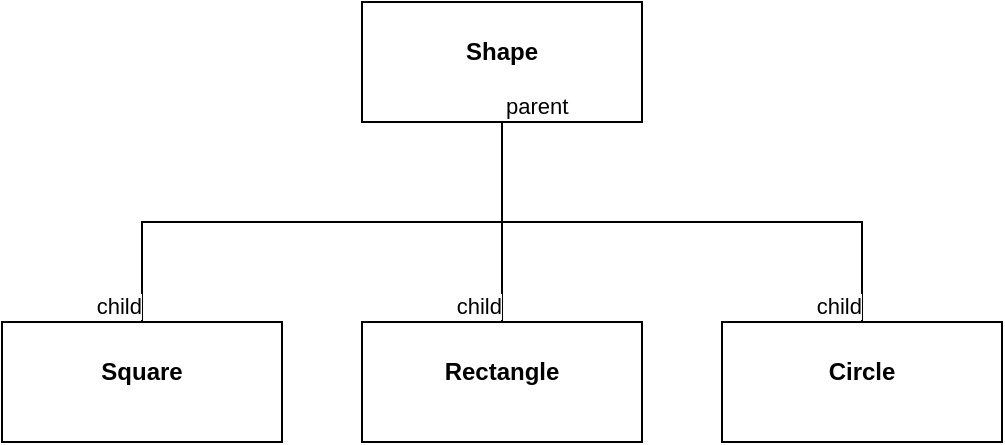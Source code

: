 <mxfile version="20.3.0" type="device" pages="4"><diagram id="OUHrMb78q6bO8UfHewUK" name="Association"><mxGraphModel dx="1038" dy="641" grid="1" gridSize="10" guides="1" tooltips="1" connect="1" arrows="1" fold="1" page="1" pageScale="1" pageWidth="850" pageHeight="1100" math="0" shadow="0"><root><mxCell id="0"/><mxCell id="1" parent="0"/><mxCell id="4asFZlk8-DmWAQ7vGBnf-1" value="&lt;p style=&quot;margin:0px;margin-top:4px;text-align:center;&quot;&gt;&lt;br&gt;&lt;b&gt;Shape&lt;/b&gt;&lt;/p&gt;" style="verticalAlign=top;align=left;overflow=fill;fontSize=12;fontFamily=Helvetica;html=1;" vertex="1" parent="1"><mxGeometry x="320" y="80" width="140" height="60" as="geometry"/></mxCell><mxCell id="4asFZlk8-DmWAQ7vGBnf-2" value="&lt;p style=&quot;margin:0px;margin-top:4px;text-align:center;&quot;&gt;&lt;br&gt;&lt;b&gt;Square&lt;/b&gt;&lt;/p&gt;" style="verticalAlign=top;align=left;overflow=fill;fontSize=12;fontFamily=Helvetica;html=1;" vertex="1" parent="1"><mxGeometry x="140" y="240" width="140" height="60" as="geometry"/></mxCell><mxCell id="4asFZlk8-DmWAQ7vGBnf-3" value="&lt;p style=&quot;margin:0px;margin-top:4px;text-align:center;&quot;&gt;&lt;br&gt;&lt;b&gt;Rectangle&lt;/b&gt;&lt;/p&gt;" style="verticalAlign=top;align=left;overflow=fill;fontSize=12;fontFamily=Helvetica;html=1;" vertex="1" parent="1"><mxGeometry x="320" y="240" width="140" height="60" as="geometry"/></mxCell><mxCell id="4asFZlk8-DmWAQ7vGBnf-4" value="&lt;p style=&quot;margin:0px;margin-top:4px;text-align:center;&quot;&gt;&lt;br&gt;&lt;b&gt;Circle&lt;/b&gt;&lt;/p&gt;" style="verticalAlign=top;align=left;overflow=fill;fontSize=12;fontFamily=Helvetica;html=1;" vertex="1" parent="1"><mxGeometry x="500" y="240" width="140" height="60" as="geometry"/></mxCell><mxCell id="4asFZlk8-DmWAQ7vGBnf-7" value="" style="endArrow=none;html=1;edgeStyle=orthogonalEdgeStyle;rounded=0;exitX=0.5;exitY=1;exitDx=0;exitDy=0;entryX=0.5;entryY=0;entryDx=0;entryDy=0;" edge="1" parent="1" source="4asFZlk8-DmWAQ7vGBnf-1" target="4asFZlk8-DmWAQ7vGBnf-4"><mxGeometry relative="1" as="geometry"><mxPoint x="430" y="190" as="sourcePoint"/><mxPoint x="590" y="190" as="targetPoint"/></mxGeometry></mxCell><mxCell id="4asFZlk8-DmWAQ7vGBnf-8" value="parent" style="edgeLabel;resizable=0;html=1;align=left;verticalAlign=bottom;" connectable="0" vertex="1" parent="4asFZlk8-DmWAQ7vGBnf-7"><mxGeometry x="-1" relative="1" as="geometry"/></mxCell><mxCell id="4asFZlk8-DmWAQ7vGBnf-9" value="child" style="edgeLabel;resizable=0;html=1;align=right;verticalAlign=bottom;" connectable="0" vertex="1" parent="4asFZlk8-DmWAQ7vGBnf-7"><mxGeometry x="1" relative="1" as="geometry"/></mxCell><mxCell id="4asFZlk8-DmWAQ7vGBnf-10" value="" style="endArrow=none;html=1;edgeStyle=orthogonalEdgeStyle;rounded=0;exitX=0.5;exitY=1;exitDx=0;exitDy=0;entryX=0.5;entryY=0;entryDx=0;entryDy=0;" edge="1" parent="1" source="4asFZlk8-DmWAQ7vGBnf-1" target="4asFZlk8-DmWAQ7vGBnf-2"><mxGeometry relative="1" as="geometry"><mxPoint x="340" y="330" as="sourcePoint"/><mxPoint x="500" y="330" as="targetPoint"/></mxGeometry></mxCell><mxCell id="4asFZlk8-DmWAQ7vGBnf-11" value="parent" style="edgeLabel;resizable=0;html=1;align=left;verticalAlign=bottom;" connectable="0" vertex="1" parent="4asFZlk8-DmWAQ7vGBnf-10"><mxGeometry x="-1" relative="1" as="geometry"/></mxCell><mxCell id="4asFZlk8-DmWAQ7vGBnf-12" value="child" style="edgeLabel;resizable=0;html=1;align=right;verticalAlign=bottom;" connectable="0" vertex="1" parent="4asFZlk8-DmWAQ7vGBnf-10"><mxGeometry x="1" relative="1" as="geometry"/></mxCell><mxCell id="4asFZlk8-DmWAQ7vGBnf-13" value="" style="endArrow=none;html=1;edgeStyle=orthogonalEdgeStyle;rounded=0;entryX=0.5;entryY=0;entryDx=0;entryDy=0;exitX=0.5;exitY=1;exitDx=0;exitDy=0;" edge="1" parent="1" source="4asFZlk8-DmWAQ7vGBnf-1" target="4asFZlk8-DmWAQ7vGBnf-3"><mxGeometry relative="1" as="geometry"><mxPoint x="320" y="330" as="sourcePoint"/><mxPoint x="480" y="330" as="targetPoint"/></mxGeometry></mxCell><mxCell id="4asFZlk8-DmWAQ7vGBnf-14" value="parent" style="edgeLabel;resizable=0;html=1;align=left;verticalAlign=bottom;" connectable="0" vertex="1" parent="4asFZlk8-DmWAQ7vGBnf-13"><mxGeometry x="-1" relative="1" as="geometry"/></mxCell><mxCell id="4asFZlk8-DmWAQ7vGBnf-15" value="child" style="edgeLabel;resizable=0;html=1;align=right;verticalAlign=bottom;" connectable="0" vertex="1" parent="4asFZlk8-DmWAQ7vGBnf-13"><mxGeometry x="1" relative="1" as="geometry"/></mxCell></root></mxGraphModel></diagram><diagram id="oUTGz9-gDGyV68lrc2t0" name="Dependency"><mxGraphModel dx="1038" dy="641" grid="1" gridSize="10" guides="1" tooltips="1" connect="1" arrows="1" fold="1" page="1" pageScale="1" pageWidth="850" pageHeight="1100" math="0" shadow="0"><root><mxCell id="0"/><mxCell id="1" parent="0"/><mxCell id="WvEYi_xYGnGtOUzuApsU-2" value="&lt;p style=&quot;margin:0px;margin-top:4px;text-align:center;&quot;&gt;&lt;b&gt;Class&lt;/b&gt;&lt;/p&gt;&lt;hr size=&quot;1&quot;&gt;&lt;div style=&quot;height:2px;&quot;&gt;+ void read(Book book)&lt;/div&gt;" style="verticalAlign=top;align=left;overflow=fill;fontSize=12;fontFamily=Helvetica;html=1;" vertex="1" parent="1"><mxGeometry x="40" y="120" width="140" height="60" as="geometry"/></mxCell><mxCell id="WvEYi_xYGnGtOUzuApsU-3" value="Use" style="endArrow=open;endSize=12;dashed=1;html=1;rounded=0;" edge="1" parent="1"><mxGeometry width="160" relative="1" as="geometry"><mxPoint x="180" y="149.5" as="sourcePoint"/><mxPoint x="340" y="149.5" as="targetPoint"/></mxGeometry></mxCell><mxCell id="WvEYi_xYGnGtOUzuApsU-4" value="&lt;p style=&quot;margin:0px;margin-top:4px;text-align:center;&quot;&gt;&lt;br&gt;&lt;b&gt;Book&lt;/b&gt;&lt;/p&gt;" style="verticalAlign=top;align=left;overflow=fill;fontSize=12;fontFamily=Helvetica;html=1;" vertex="1" parent="1"><mxGeometry x="340" y="120" width="140" height="60" as="geometry"/></mxCell></root></mxGraphModel></diagram><diagram id="An3eZuOenF3lvuoa7atZ" name="Aggregation"><mxGraphModel dx="1038" dy="641" grid="1" gridSize="10" guides="1" tooltips="1" connect="1" arrows="1" fold="1" page="1" pageScale="1" pageWidth="850" pageHeight="1100" math="0" shadow="0"><root><mxCell id="0"/><mxCell id="1" parent="0"/><mxCell id="Yp15smeYQfywAdvMby70-1" value="&lt;p style=&quot;margin:0px;margin-top:4px;text-align:center;&quot;&gt;&lt;br&gt;&lt;b&gt;Workspace&lt;/b&gt;&lt;/p&gt;" style="verticalAlign=top;align=left;overflow=fill;fontSize=12;fontFamily=Helvetica;html=1;" vertex="1" parent="1"><mxGeometry x="80" y="80" width="140" height="60" as="geometry"/></mxCell><mxCell id="Yp15smeYQfywAdvMby70-2" value="&lt;p style=&quot;margin:0px;margin-top:4px;text-align:center;&quot;&gt;&lt;br&gt;&lt;b&gt;Table&lt;/b&gt;&lt;/p&gt;" style="verticalAlign=top;align=left;overflow=fill;fontSize=12;fontFamily=Helvetica;html=1;" vertex="1" parent="1"><mxGeometry x="400" y="80" width="140" height="60" as="geometry"/></mxCell><mxCell id="Yp15smeYQfywAdvMby70-3" value="&lt;p style=&quot;margin:0px;margin-top:4px;text-align:center;&quot;&gt;&lt;br&gt;&lt;b&gt;Chair&lt;/b&gt;&lt;/p&gt;" style="verticalAlign=top;align=left;overflow=fill;fontSize=12;fontFamily=Helvetica;html=1;" vertex="1" parent="1"><mxGeometry x="400" y="200" width="140" height="60" as="geometry"/></mxCell><mxCell id="Yp15smeYQfywAdvMby70-4" value="&lt;p style=&quot;margin:0px;margin-top:4px;text-align:center;&quot;&gt;&lt;br&gt;&lt;b&gt;PC&lt;/b&gt;&lt;/p&gt;" style="verticalAlign=top;align=left;overflow=fill;fontSize=12;fontFamily=Helvetica;html=1;" vertex="1" parent="1"><mxGeometry x="400" y="320" width="140" height="60" as="geometry"/></mxCell><mxCell id="Yp15smeYQfywAdvMby70-5" value="1" style="endArrow=open;html=1;endSize=12;startArrow=diamondThin;startSize=14;startFill=0;edgeStyle=orthogonalEdgeStyle;align=left;verticalAlign=bottom;rounded=0;exitX=1;exitY=0.5;exitDx=0;exitDy=0;entryX=0;entryY=0.5;entryDx=0;entryDy=0;" edge="1" parent="1" source="Yp15smeYQfywAdvMby70-1" target="Yp15smeYQfywAdvMby70-2"><mxGeometry x="-1" y="3" relative="1" as="geometry"><mxPoint x="250" y="120" as="sourcePoint"/><mxPoint x="410" y="120" as="targetPoint"/></mxGeometry></mxCell><mxCell id="Yp15smeYQfywAdvMby70-6" value="1" style="endArrow=open;html=1;endSize=12;startArrow=diamondThin;startSize=14;startFill=0;edgeStyle=orthogonalEdgeStyle;align=left;verticalAlign=bottom;rounded=0;exitX=1;exitY=0.5;exitDx=0;exitDy=0;entryX=0;entryY=0.5;entryDx=0;entryDy=0;" edge="1" parent="1" source="Yp15smeYQfywAdvMby70-1" target="Yp15smeYQfywAdvMby70-4"><mxGeometry x="-1" y="3" relative="1" as="geometry"><mxPoint x="170" y="250" as="sourcePoint"/><mxPoint x="330" y="250" as="targetPoint"/></mxGeometry></mxCell><mxCell id="Yp15smeYQfywAdvMby70-7" value="1" style="endArrow=open;html=1;endSize=12;startArrow=diamondThin;startSize=14;startFill=0;edgeStyle=orthogonalEdgeStyle;align=left;verticalAlign=bottom;rounded=0;exitX=1;exitY=0.5;exitDx=0;exitDy=0;entryX=0;entryY=0.5;entryDx=0;entryDy=0;" edge="1" parent="1" source="Yp15smeYQfywAdvMby70-1" target="Yp15smeYQfywAdvMby70-3"><mxGeometry x="-1" y="3" relative="1" as="geometry"><mxPoint x="230" y="170" as="sourcePoint"/><mxPoint x="390" y="170" as="targetPoint"/></mxGeometry></mxCell></root></mxGraphModel></diagram><diagram id="NlZAjjK2pgSxkQdKeI0Q" name="Composition"><mxGraphModel dx="1038" dy="641" grid="1" gridSize="10" guides="1" tooltips="1" connect="1" arrows="1" fold="1" page="1" pageScale="1" pageWidth="850" pageHeight="1100" math="0" shadow="0"><root><mxCell id="0"/><mxCell id="1" parent="0"/><mxCell id="nvCvNm-pES9i1o0MOi6y-1" value="&lt;p style=&quot;margin:0px;margin-top:4px;text-align:center;&quot;&gt;&lt;br&gt;&lt;b&gt;Human Body&lt;/b&gt;&lt;/p&gt;" style="verticalAlign=top;align=left;overflow=fill;fontSize=12;fontFamily=Helvetica;html=1;" vertex="1" parent="1"><mxGeometry x="80" y="80" width="140" height="60" as="geometry"/></mxCell><mxCell id="nvCvNm-pES9i1o0MOi6y-2" value="&lt;p style=&quot;margin:0px;margin-top:4px;text-align:center;&quot;&gt;&lt;br&gt;&lt;b&gt;Kidney&lt;/b&gt;&lt;/p&gt;" style="verticalAlign=top;align=left;overflow=fill;fontSize=12;fontFamily=Helvetica;html=1;" vertex="1" parent="1"><mxGeometry x="360" y="80" width="140" height="60" as="geometry"/></mxCell><mxCell id="nvCvNm-pES9i1o0MOi6y-3" value="&lt;p style=&quot;margin:0px;margin-top:4px;text-align:center;&quot;&gt;&lt;br&gt;&lt;b&gt;Liver&lt;/b&gt;&lt;/p&gt;" style="verticalAlign=top;align=left;overflow=fill;fontSize=12;fontFamily=Helvetica;html=1;" vertex="1" parent="1"><mxGeometry x="360" y="200" width="140" height="60" as="geometry"/></mxCell><mxCell id="nvCvNm-pES9i1o0MOi6y-4" value="&lt;p style=&quot;margin:0px;margin-top:4px;text-align:center;&quot;&gt;&lt;br&gt;&lt;b&gt;Heart&lt;/b&gt;&lt;/p&gt;" style="verticalAlign=top;align=left;overflow=fill;fontSize=12;fontFamily=Helvetica;html=1;" vertex="1" parent="1"><mxGeometry x="360" y="320" width="140" height="60" as="geometry"/></mxCell><mxCell id="nvCvNm-pES9i1o0MOi6y-5" value="1" style="endArrow=open;html=1;endSize=12;startArrow=diamondThin;startSize=14;startFill=1;edgeStyle=orthogonalEdgeStyle;align=left;verticalAlign=bottom;rounded=0;exitX=1;exitY=0.5;exitDx=0;exitDy=0;entryX=0;entryY=0.5;entryDx=0;entryDy=0;" edge="1" parent="1" source="nvCvNm-pES9i1o0MOi6y-1" target="nvCvNm-pES9i1o0MOi6y-2"><mxGeometry x="-1" y="3" relative="1" as="geometry"><mxPoint x="190" y="180" as="sourcePoint"/><mxPoint x="350" y="180" as="targetPoint"/></mxGeometry></mxCell><mxCell id="nvCvNm-pES9i1o0MOi6y-6" value="1" style="endArrow=open;html=1;endSize=12;startArrow=diamondThin;startSize=14;startFill=1;edgeStyle=orthogonalEdgeStyle;align=left;verticalAlign=bottom;rounded=0;exitX=1;exitY=0.5;exitDx=0;exitDy=0;entryX=0;entryY=0.5;entryDx=0;entryDy=0;" edge="1" parent="1" source="nvCvNm-pES9i1o0MOi6y-1" target="nvCvNm-pES9i1o0MOi6y-3"><mxGeometry x="-1" y="3" relative="1" as="geometry"><mxPoint x="80" y="300" as="sourcePoint"/><mxPoint x="240" y="300" as="targetPoint"/></mxGeometry></mxCell><mxCell id="nvCvNm-pES9i1o0MOi6y-7" value="1" style="endArrow=open;html=1;endSize=12;startArrow=diamondThin;startSize=14;startFill=1;edgeStyle=orthogonalEdgeStyle;align=left;verticalAlign=bottom;rounded=0;exitX=1;exitY=0.5;exitDx=0;exitDy=0;entryX=0;entryY=0.5;entryDx=0;entryDy=0;" edge="1" parent="1" source="nvCvNm-pES9i1o0MOi6y-1" target="nvCvNm-pES9i1o0MOi6y-4"><mxGeometry x="-1" y="3" relative="1" as="geometry"><mxPoint x="90" y="410" as="sourcePoint"/><mxPoint x="250" y="410" as="targetPoint"/></mxGeometry></mxCell></root></mxGraphModel></diagram></mxfile>